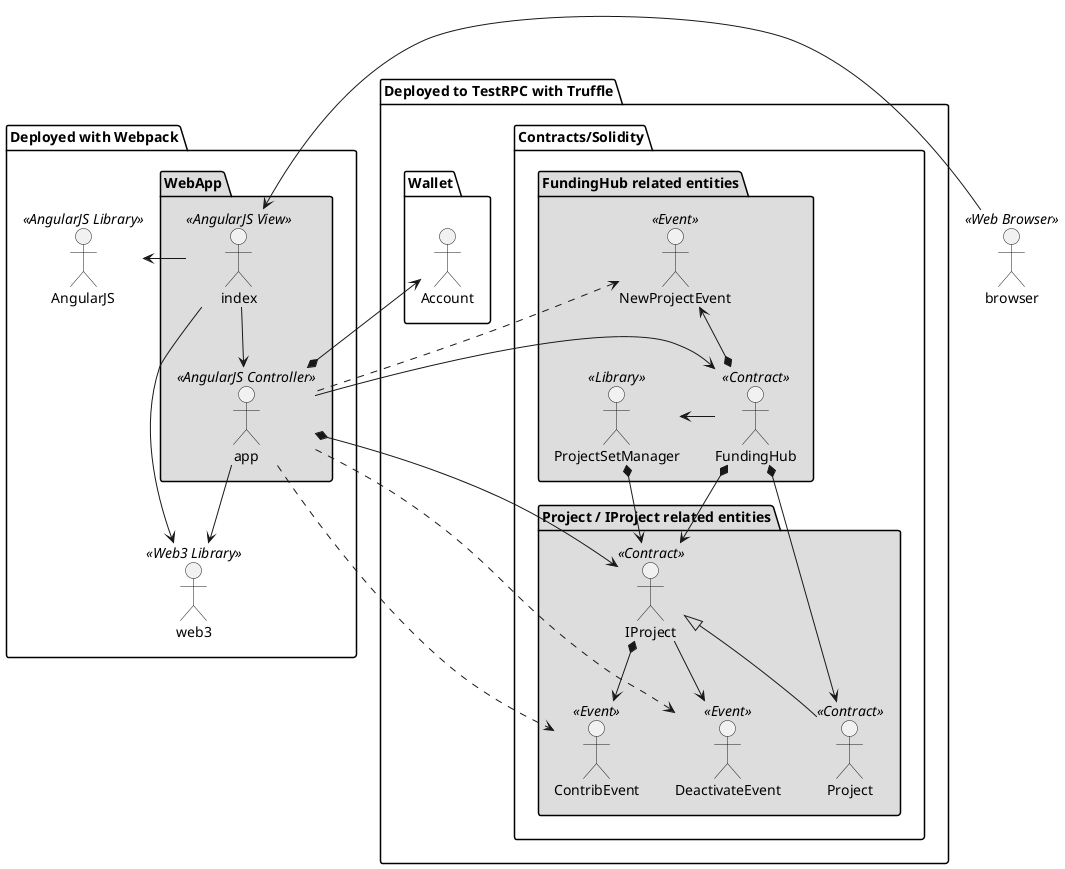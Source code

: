 @startuml

top to bottom direction

package "Deployed to TestRPC with Truffle" {

package Wallet {
Account << (A, green) >>
}

package Contracts/Solidity {

package "Project / IProject related entities" #DDDDDD {
Project << (C,lightgreen) Contract>>
ContribEvent << (E, red) Event>>
DeactivateEvent << (E, red) Event>>
IProject << (C, lightgreen) Contract>>
}

package "FundingHub related entities" #DDDDDD{
FundingHub << (C,lightgreen) Contract>>
NewProjectEvent << (E, red) Event>>
ProjectSetManager << (L, lightgreen) Library>>
}

ProjectSetManager *--> IProject

Project -u-|> IProject
IProject *--> ContribEvent
IProject --> DeactivateEvent

FundingHub *--> IProject
FundingHub *--> Project
FundingHub *-u-> NewProjectEvent
}
}

package "Deployed with Webpack" {
package WebApp #DDDDDD {
app << (C, blue) AngularJS Controller>>
index << (V, blue) AngularJS View>>
index --> app
}
web3 << (L, lightblue)Web3 Library>>
AngularJS << (L, lightblue)AngularJS Library>>
}

app -l-> FundingHub
app *--> IProject
app *--> Account
app .u.> NewProjectEvent
app ..> ContribEvent
app ..> DeactivateEvent
app --> web3
index --> web3
index -l-> AngularJS
browser << (W, lightblue) Web Browser>>
browser -l-> index
FundingHub -l-> ProjectSetManager


@enduml
